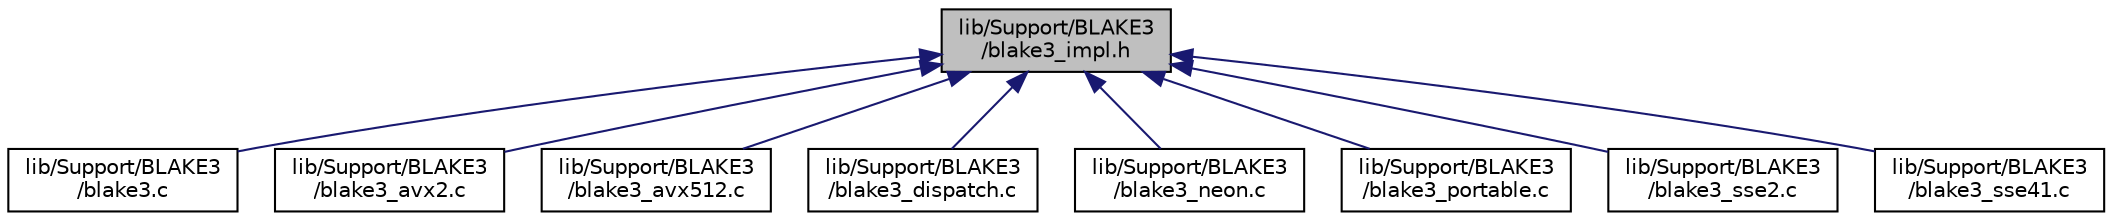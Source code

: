 digraph "lib/Support/BLAKE3/blake3_impl.h"
{
 // LATEX_PDF_SIZE
  bgcolor="transparent";
  edge [fontname="Helvetica",fontsize="10",labelfontname="Helvetica",labelfontsize="10"];
  node [fontname="Helvetica",fontsize="10",shape=record];
  Node1 [label="lib/Support/BLAKE3\l/blake3_impl.h",height=0.2,width=0.4,color="black", fillcolor="grey75", style="filled", fontcolor="black",tooltip=" "];
  Node1 -> Node2 [dir="back",color="midnightblue",fontsize="10",style="solid",fontname="Helvetica"];
  Node2 [label="lib/Support/BLAKE3\l/blake3.c",height=0.2,width=0.4,color="black",URL="$blake3_8c.html",tooltip=" "];
  Node1 -> Node3 [dir="back",color="midnightblue",fontsize="10",style="solid",fontname="Helvetica"];
  Node3 [label="lib/Support/BLAKE3\l/blake3_avx2.c",height=0.2,width=0.4,color="black",URL="$blake3__avx2_8c.html",tooltip=" "];
  Node1 -> Node4 [dir="back",color="midnightblue",fontsize="10",style="solid",fontname="Helvetica"];
  Node4 [label="lib/Support/BLAKE3\l/blake3_avx512.c",height=0.2,width=0.4,color="black",URL="$blake3__avx512_8c.html",tooltip=" "];
  Node1 -> Node5 [dir="back",color="midnightblue",fontsize="10",style="solid",fontname="Helvetica"];
  Node5 [label="lib/Support/BLAKE3\l/blake3_dispatch.c",height=0.2,width=0.4,color="black",URL="$blake3__dispatch_8c.html",tooltip=" "];
  Node1 -> Node6 [dir="back",color="midnightblue",fontsize="10",style="solid",fontname="Helvetica"];
  Node6 [label="lib/Support/BLAKE3\l/blake3_neon.c",height=0.2,width=0.4,color="black",URL="$blake3__neon_8c.html",tooltip=" "];
  Node1 -> Node7 [dir="back",color="midnightblue",fontsize="10",style="solid",fontname="Helvetica"];
  Node7 [label="lib/Support/BLAKE3\l/blake3_portable.c",height=0.2,width=0.4,color="black",URL="$blake3__portable_8c.html",tooltip=" "];
  Node1 -> Node8 [dir="back",color="midnightblue",fontsize="10",style="solid",fontname="Helvetica"];
  Node8 [label="lib/Support/BLAKE3\l/blake3_sse2.c",height=0.2,width=0.4,color="black",URL="$blake3__sse2_8c.html",tooltip=" "];
  Node1 -> Node9 [dir="back",color="midnightblue",fontsize="10",style="solid",fontname="Helvetica"];
  Node9 [label="lib/Support/BLAKE3\l/blake3_sse41.c",height=0.2,width=0.4,color="black",URL="$blake3__sse41_8c.html",tooltip=" "];
}
